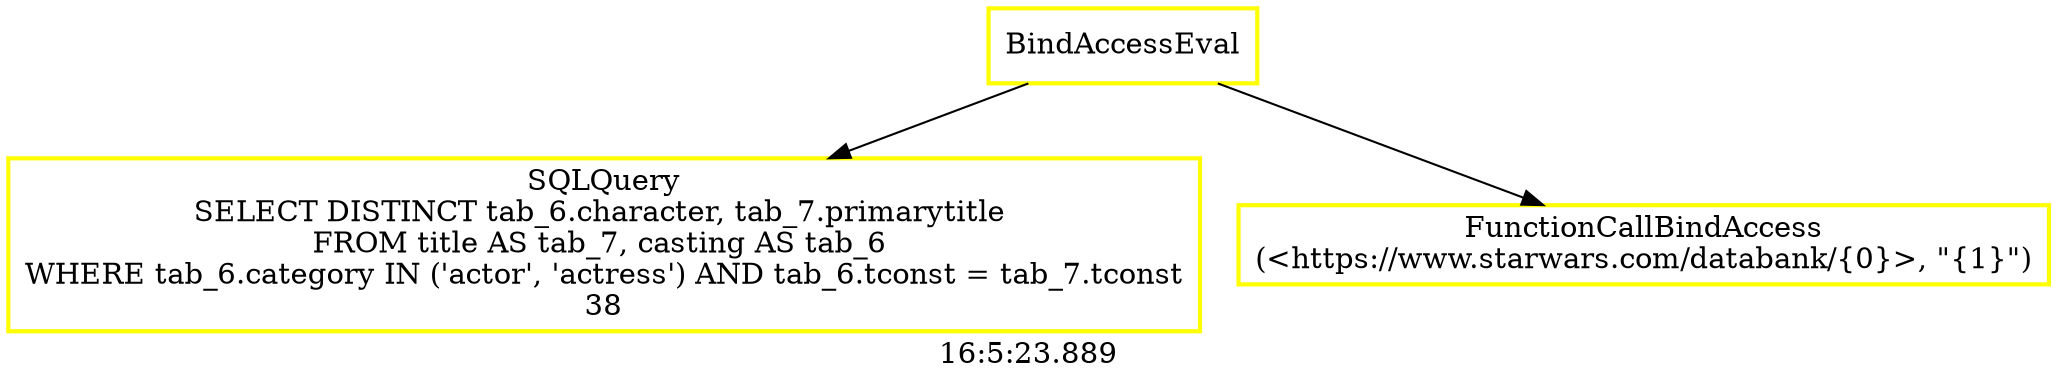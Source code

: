 digraph  g{ graph[label = "16:5:23.889"]
node [shape=rectangle, color=black, fontcolor=black, style=bold] edge [color=black] 0 [label="BindAccessEval", color = yellow] ; 
1 [label="SQLQuery
SELECT DISTINCT tab_6.character, tab_7.primarytitle 
FROM title AS tab_7, casting AS tab_6 
WHERE tab_6.category IN ('actor', 'actress') AND tab_6.tconst = tab_7.tconst
38", color = yellow] ; 
0 -> 1 ; 
2 [label="FunctionCallBindAccess
(<https://www.starwars.com/databank/{0}>, \"{1}\")", color = yellow] ; 
0 -> 2 ; 
}

